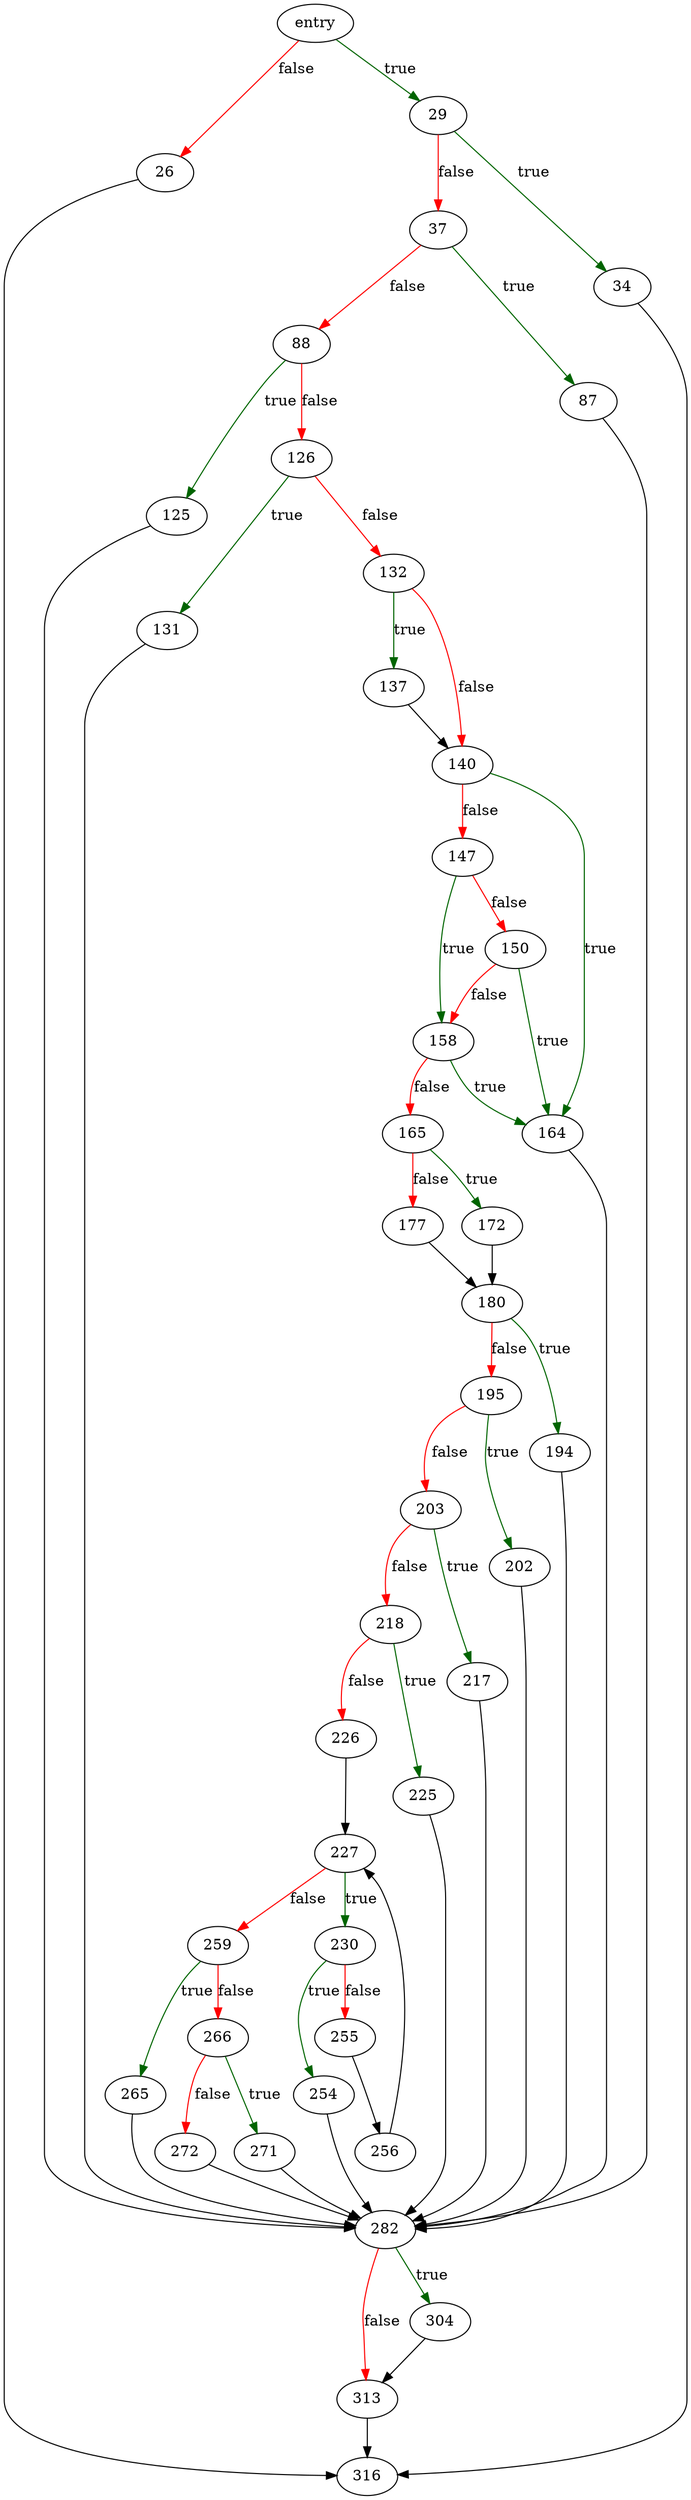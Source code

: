 digraph "sqlite3RunVacuum" {
	// Node definitions.
	3 [label=entry];
	26;
	29;
	34;
	37;
	87;
	88;
	125;
	126;
	131;
	132;
	137;
	140;
	147;
	150;
	158;
	164;
	165;
	172;
	177;
	180;
	194;
	195;
	202;
	203;
	217;
	218;
	225;
	226;
	227;
	230;
	254;
	255;
	256;
	259;
	265;
	266;
	271;
	272;
	282;
	304;
	313;
	316;

	// Edge definitions.
	3 -> 26 [
		color=red
		label=false
	];
	3 -> 29 [
		color=darkgreen
		label=true
	];
	26 -> 316;
	29 -> 34 [
		color=darkgreen
		label=true
	];
	29 -> 37 [
		color=red
		label=false
	];
	34 -> 316;
	37 -> 87 [
		color=darkgreen
		label=true
	];
	37 -> 88 [
		color=red
		label=false
	];
	87 -> 282;
	88 -> 125 [
		color=darkgreen
		label=true
	];
	88 -> 126 [
		color=red
		label=false
	];
	125 -> 282;
	126 -> 131 [
		color=darkgreen
		label=true
	];
	126 -> 132 [
		color=red
		label=false
	];
	131 -> 282;
	132 -> 137 [
		color=darkgreen
		label=true
	];
	132 -> 140 [
		color=red
		label=false
	];
	137 -> 140;
	140 -> 147 [
		color=red
		label=false
	];
	140 -> 164 [
		color=darkgreen
		label=true
	];
	147 -> 150 [
		color=red
		label=false
	];
	147 -> 158 [
		color=darkgreen
		label=true
	];
	150 -> 158 [
		color=red
		label=false
	];
	150 -> 164 [
		color=darkgreen
		label=true
	];
	158 -> 164 [
		color=darkgreen
		label=true
	];
	158 -> 165 [
		color=red
		label=false
	];
	164 -> 282;
	165 -> 172 [
		color=darkgreen
		label=true
	];
	165 -> 177 [
		color=red
		label=false
	];
	172 -> 180;
	177 -> 180;
	180 -> 194 [
		color=darkgreen
		label=true
	];
	180 -> 195 [
		color=red
		label=false
	];
	194 -> 282;
	195 -> 202 [
		color=darkgreen
		label=true
	];
	195 -> 203 [
		color=red
		label=false
	];
	202 -> 282;
	203 -> 217 [
		color=darkgreen
		label=true
	];
	203 -> 218 [
		color=red
		label=false
	];
	217 -> 282;
	218 -> 225 [
		color=darkgreen
		label=true
	];
	218 -> 226 [
		color=red
		label=false
	];
	225 -> 282;
	226 -> 227;
	227 -> 230 [
		color=darkgreen
		label=true
	];
	227 -> 259 [
		color=red
		label=false
	];
	230 -> 254 [
		color=darkgreen
		label=true
	];
	230 -> 255 [
		color=red
		label=false
	];
	254 -> 282;
	255 -> 256;
	256 -> 227;
	259 -> 265 [
		color=darkgreen
		label=true
	];
	259 -> 266 [
		color=red
		label=false
	];
	265 -> 282;
	266 -> 271 [
		color=darkgreen
		label=true
	];
	266 -> 272 [
		color=red
		label=false
	];
	271 -> 282;
	272 -> 282;
	282 -> 304 [
		color=darkgreen
		label=true
	];
	282 -> 313 [
		color=red
		label=false
	];
	304 -> 313;
	313 -> 316;
}
